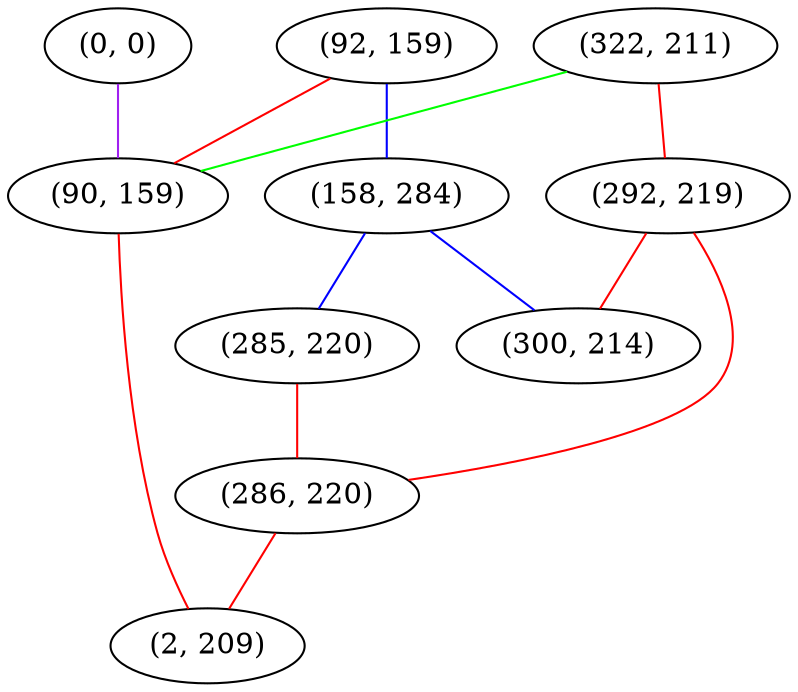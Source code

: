 graph "" {
"(92, 159)";
"(0, 0)";
"(322, 211)";
"(158, 284)";
"(285, 220)";
"(292, 219)";
"(90, 159)";
"(286, 220)";
"(300, 214)";
"(2, 209)";
"(92, 159)" -- "(90, 159)"  [color=red, key=0, weight=1];
"(92, 159)" -- "(158, 284)"  [color=blue, key=0, weight=3];
"(0, 0)" -- "(90, 159)"  [color=purple, key=0, weight=4];
"(322, 211)" -- "(90, 159)"  [color=green, key=0, weight=2];
"(322, 211)" -- "(292, 219)"  [color=red, key=0, weight=1];
"(158, 284)" -- "(285, 220)"  [color=blue, key=0, weight=3];
"(158, 284)" -- "(300, 214)"  [color=blue, key=0, weight=3];
"(285, 220)" -- "(286, 220)"  [color=red, key=0, weight=1];
"(292, 219)" -- "(286, 220)"  [color=red, key=0, weight=1];
"(292, 219)" -- "(300, 214)"  [color=red, key=0, weight=1];
"(90, 159)" -- "(2, 209)"  [color=red, key=0, weight=1];
"(286, 220)" -- "(2, 209)"  [color=red, key=0, weight=1];
}
